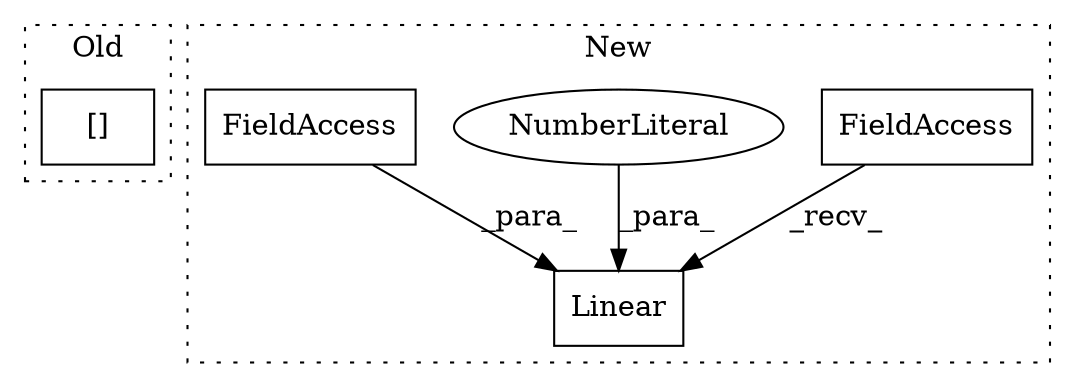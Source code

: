 digraph G {
subgraph cluster0 {
1 [label="[]" a="2" s="413,430" l="16,1" shape="box"];
label = "Old";
style="dotted";
}
subgraph cluster1 {
2 [label="Linear" a="32" s="689,723" l="7,1" shape="box"];
3 [label="FieldAccess" a="22" s="680" l="5" shape="box"];
4 [label="NumberLiteral" a="34" s="720" l="3" shape="ellipse"];
5 [label="FieldAccess" a="22" s="696" l="23" shape="box"];
label = "New";
style="dotted";
}
3 -> 2 [label="_recv_"];
4 -> 2 [label="_para_"];
5 -> 2 [label="_para_"];
}